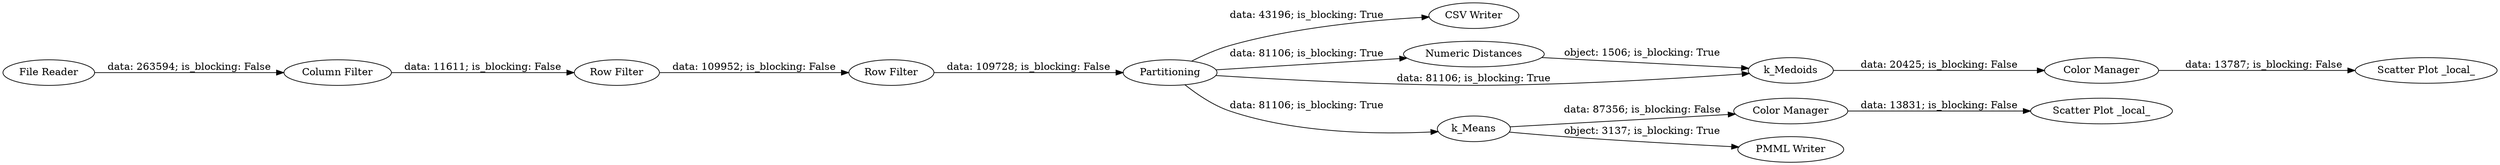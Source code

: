 digraph {
	"2087124636947019406_12" [label="CSV Writer"]
	"2087124636947019406_15" [label="Color Manager"]
	"2087124636947019406_3" [label="Row Filter"]
	"2087124636947019406_1" [label="File Reader"]
	"2087124636947019406_4" [label=Partitioning]
	"2087124636947019406_6" [label="Numeric Distances"]
	"2087124636947019406_7" [label=k_Medoids]
	"2087124636947019406_13" [label=k_Means]
	"2087124636947019406_11" [label="Row Filter"]
	"2087124636947019406_9" [label="Color Manager"]
	"2087124636947019406_16" [label="Scatter Plot _local_"]
	"2087124636947019406_10" [label="Scatter Plot _local_"]
	"2087124636947019406_14" [label="PMML Writer"]
	"2087124636947019406_2" [label="Column Filter"]
	"2087124636947019406_6" -> "2087124636947019406_7" [label="object: 1506; is_blocking: True"]
	"2087124636947019406_4" -> "2087124636947019406_12" [label="data: 43196; is_blocking: True"]
	"2087124636947019406_7" -> "2087124636947019406_9" [label="data: 20425; is_blocking: False"]
	"2087124636947019406_1" -> "2087124636947019406_2" [label="data: 263594; is_blocking: False"]
	"2087124636947019406_4" -> "2087124636947019406_7" [label="data: 81106; is_blocking: True"]
	"2087124636947019406_4" -> "2087124636947019406_6" [label="data: 81106; is_blocking: True"]
	"2087124636947019406_13" -> "2087124636947019406_14" [label="object: 3137; is_blocking: True"]
	"2087124636947019406_2" -> "2087124636947019406_3" [label="data: 11611; is_blocking: False"]
	"2087124636947019406_3" -> "2087124636947019406_11" [label="data: 109952; is_blocking: False"]
	"2087124636947019406_9" -> "2087124636947019406_10" [label="data: 13787; is_blocking: False"]
	"2087124636947019406_11" -> "2087124636947019406_4" [label="data: 109728; is_blocking: False"]
	"2087124636947019406_13" -> "2087124636947019406_15" [label="data: 87356; is_blocking: False"]
	"2087124636947019406_4" -> "2087124636947019406_13" [label="data: 81106; is_blocking: True"]
	"2087124636947019406_15" -> "2087124636947019406_16" [label="data: 13831; is_blocking: False"]
	rankdir=LR
}

